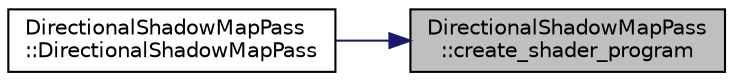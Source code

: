 digraph "DirectionalShadowMapPass::create_shader_program"
{
 // INTERACTIVE_SVG=YES
 // LATEX_PDF_SIZE
  bgcolor="transparent";
  edge [fontname="Helvetica",fontsize="10",labelfontname="Helvetica",labelfontsize="10"];
  node [fontname="Helvetica",fontsize="10",shape=record];
  rankdir="RL";
  Node1 [label="DirectionalShadowMapPass\l::create_shader_program",height=0.2,width=0.4,color="black", fillcolor="grey75", style="filled", fontcolor="black",tooltip=" "];
  Node1 -> Node2 [dir="back",color="midnightblue",fontsize="10",style="solid",fontname="Helvetica"];
  Node2 [label="DirectionalShadowMapPass\l::DirectionalShadowMapPass",height=0.2,width=0.4,color="black",URL="$de/d56/class_directional_shadow_map_pass.html#aa1570d7eac5480ea0c42a7a4f549460c",tooltip=" "];
}
